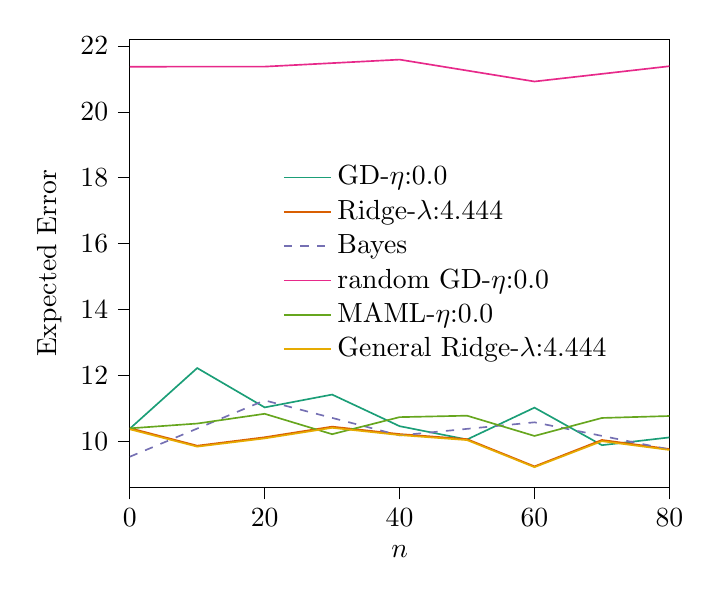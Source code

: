% This file was created with tikzplotlib v0.10.1.
\begin{tikzpicture}

\definecolor{chocolate217952}{RGB}{217,95,2}
\definecolor{darkcyan27158119}{RGB}{27,158,119}
\definecolor{darkgray176}{RGB}{176,176,176}
\definecolor{deeppink23141138}{RGB}{231,41,138}
\definecolor{lightslategray117112179}{RGB}{117,112,179}
\definecolor{olivedrab10216630}{RGB}{102,166,30}
\definecolor{orange2301712}{RGB}{230,171,2}

\begin{axis}[
legend cell align={left},
legend style={fill opacity=0.8, draw opacity=1, text opacity=1, at={(0.91,0.5)}, anchor=east, draw=none},
tick align=outside,
tick pos=left,
x grid style={darkgray176},
xlabel={\(\displaystyle n\)},
xmin=0, xmax=80,
xtick style={color=black},
y grid style={darkgray176},
ylabel={Expected Error},
ymin=8.608, ymax=22.199,
ytick style={color=black}
]
\addplot [semithick, darkcyan27158119]
table {%
0 10.392
10 12.231
20 11.038
30 11.427
40 10.469
50 10.065
60 11.031
70 9.893
80 10.128
90 10.872
};
\addlegendentry{GD-$\eta$:0.0}
\addplot [semithick, chocolate217952]
table {%
0 10.41
10 9.877
20 10.133
30 10.455
40 10.23
50 10.076
60 9.25
70 10.051
80 9.776
90 10.214
};
\addlegendentry{Ridge-$\lambda$:4.444}
\addplot [semithick, lightslategray117112179, dashed]
table {%
0 9.542
20 11.251
40 10.189
60 10.586
80 9.763
};
\addlegendentry{Bayes}
\addplot [semithick, deeppink23141138]
table {%
0 21.367
20 21.369
40 21.582
60 20.918
80 21.381
};
\addlegendentry{random GD-$\eta$:0.0}
\addplot [semithick, olivedrab10216630]
table {%
0 10.403
10 10.549
20 10.844
30 10.226
40 10.743
50 10.787
60 10.173
70 10.718
80 10.777
90 10.881
};
\addlegendentry{MAML-$\eta$:0.0}
\addplot [semithick, orange2301712]
table {%
0 10.375
10 9.848
20 10.098
30 10.419
40 10.199
50 10.047
60 9.226
70 10.014
80 9.748
90 10.183
};
\addlegendentry{General Ridge-$\lambda$:4.444}
\end{axis}

\end{tikzpicture}
